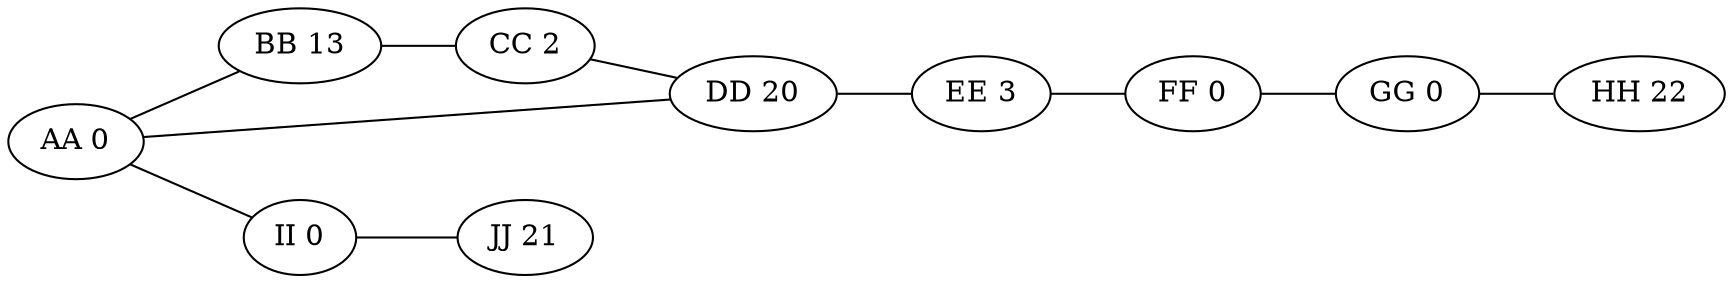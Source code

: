 graph G {
	rankdir="LR";
	
	AA [label="AA 0"];
	BB [label="BB 13"];
	CC [label="CC 2"];
	DD [label="DD 20"];
	EE [label="EE 3"];
	FF [label="FF 0"];
	GG [label="GG 0"];
	HH [label="HH 22"];
	II [label="II 0"];
	JJ [label="JJ 21"];

	AA -- { DD, II, BB };
	BB -- { CC };
	CC -- { DD };
	DD -- { EE };
	EE -- { FF };
	FF -- { GG };
	GG -- { HH };
	II -- { JJ };
}

